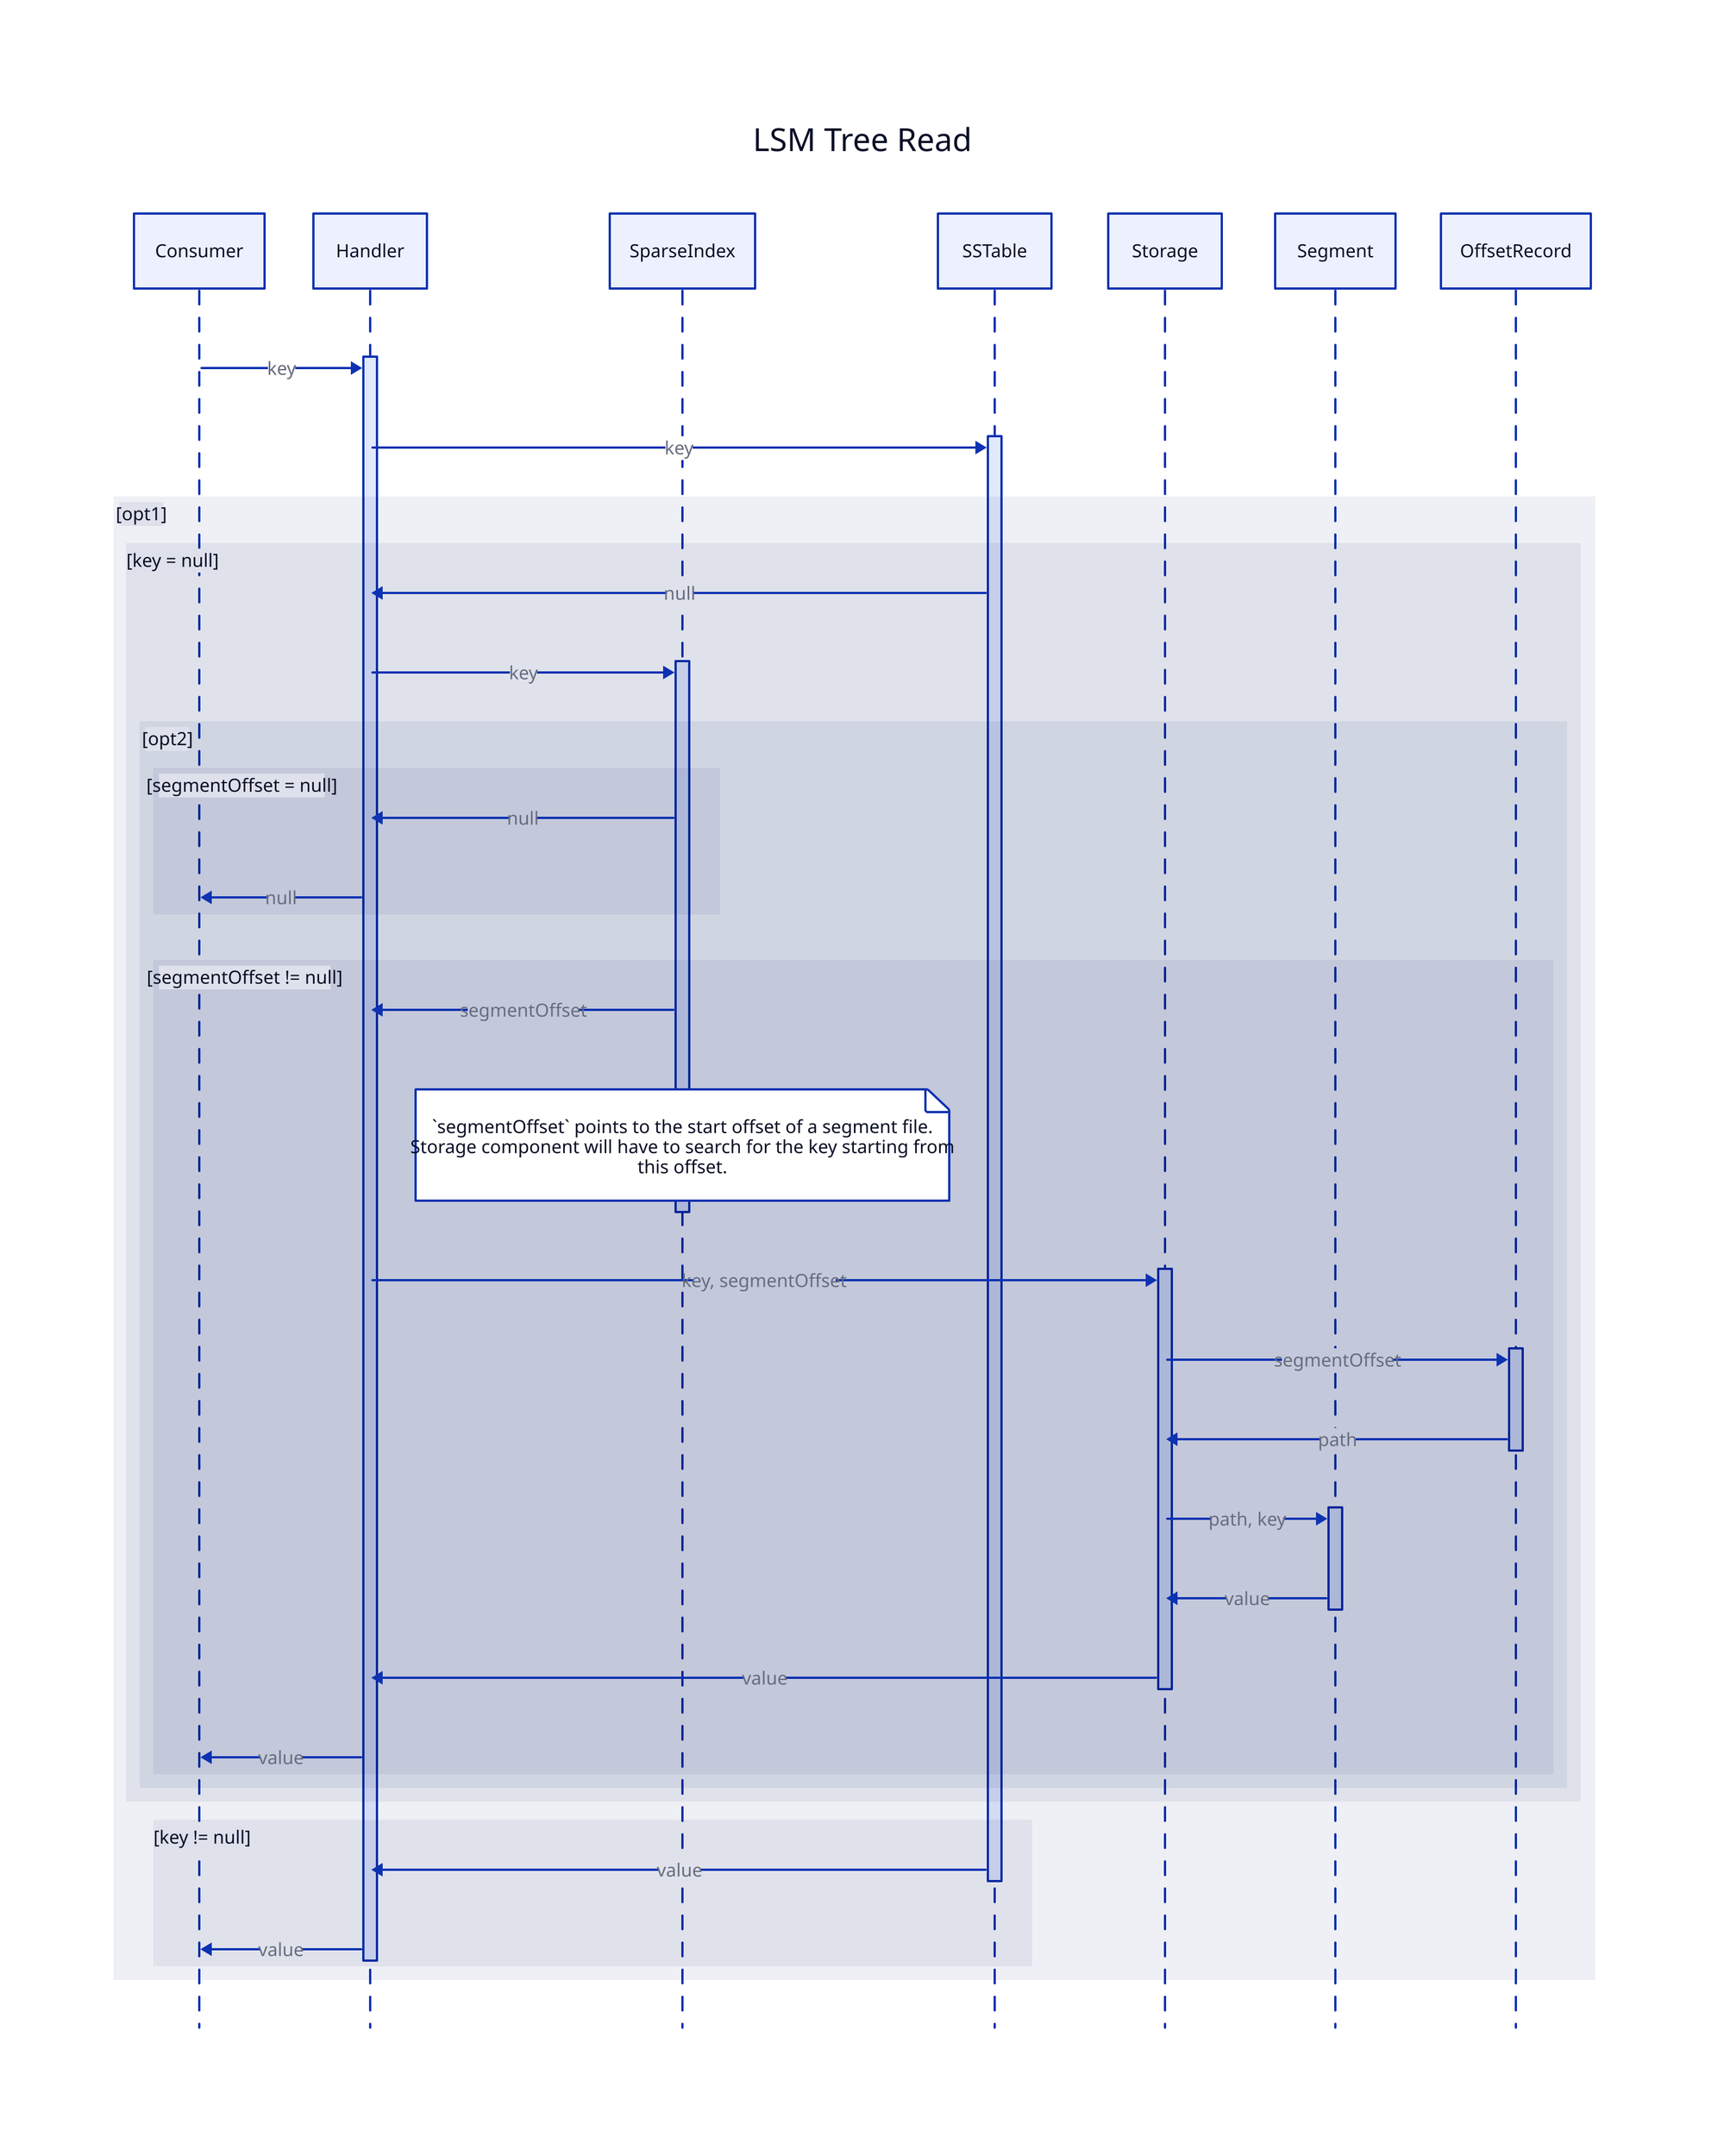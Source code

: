 LSM Tree Read: {
  shape: sequence_diagram

  Consumer
  Handler
  SparseIndex
  SSTable

  Storage
  Segment
  OffsetRecord

  Consumer -> Handler.read: key
  Handler -> SSTable.findValue: key

  "[opt1]": {
    "[key = null]": {
      SSTable.findValue -> Handler: "null"

      Handler -> SparseIndex.findSegmentOffset: key

      "[opt2]": {
        "[segmentOffset = null]": {
          SparseIndex.findSegmentOffset -> Handler: "null"
          Handler.read -> Consumer: "null"
        }

        "[segmentOffset != null]": {
          SparseIndex.findSegmentOffset -> Handler: segmentOffset
          SparseIndex.findSegmentOffset.|md
            `segmentOffset` points to the start offset of a segment file.
            Storage component will have to search for the key starting from 
            this offset.
          |

          Handler -> Storage.getValue: key, segmentOffset

          Storage -> OffsetRecord.getSegmentPath: segmentOffset
          OffsetRecord.getSegmentPath -> Storage: path

          Storage -> Segment.getValue: path, key
          Segment.getValue -> Storage: value

          Storage.getValue -> Handler: value
          Handler.read -> Consumer: value
        }
      }
    }

    "[key != null]": {
      SSTable.findValue -> Handler: value
      Handler.read -> Consumer: value
    }
  }
}
